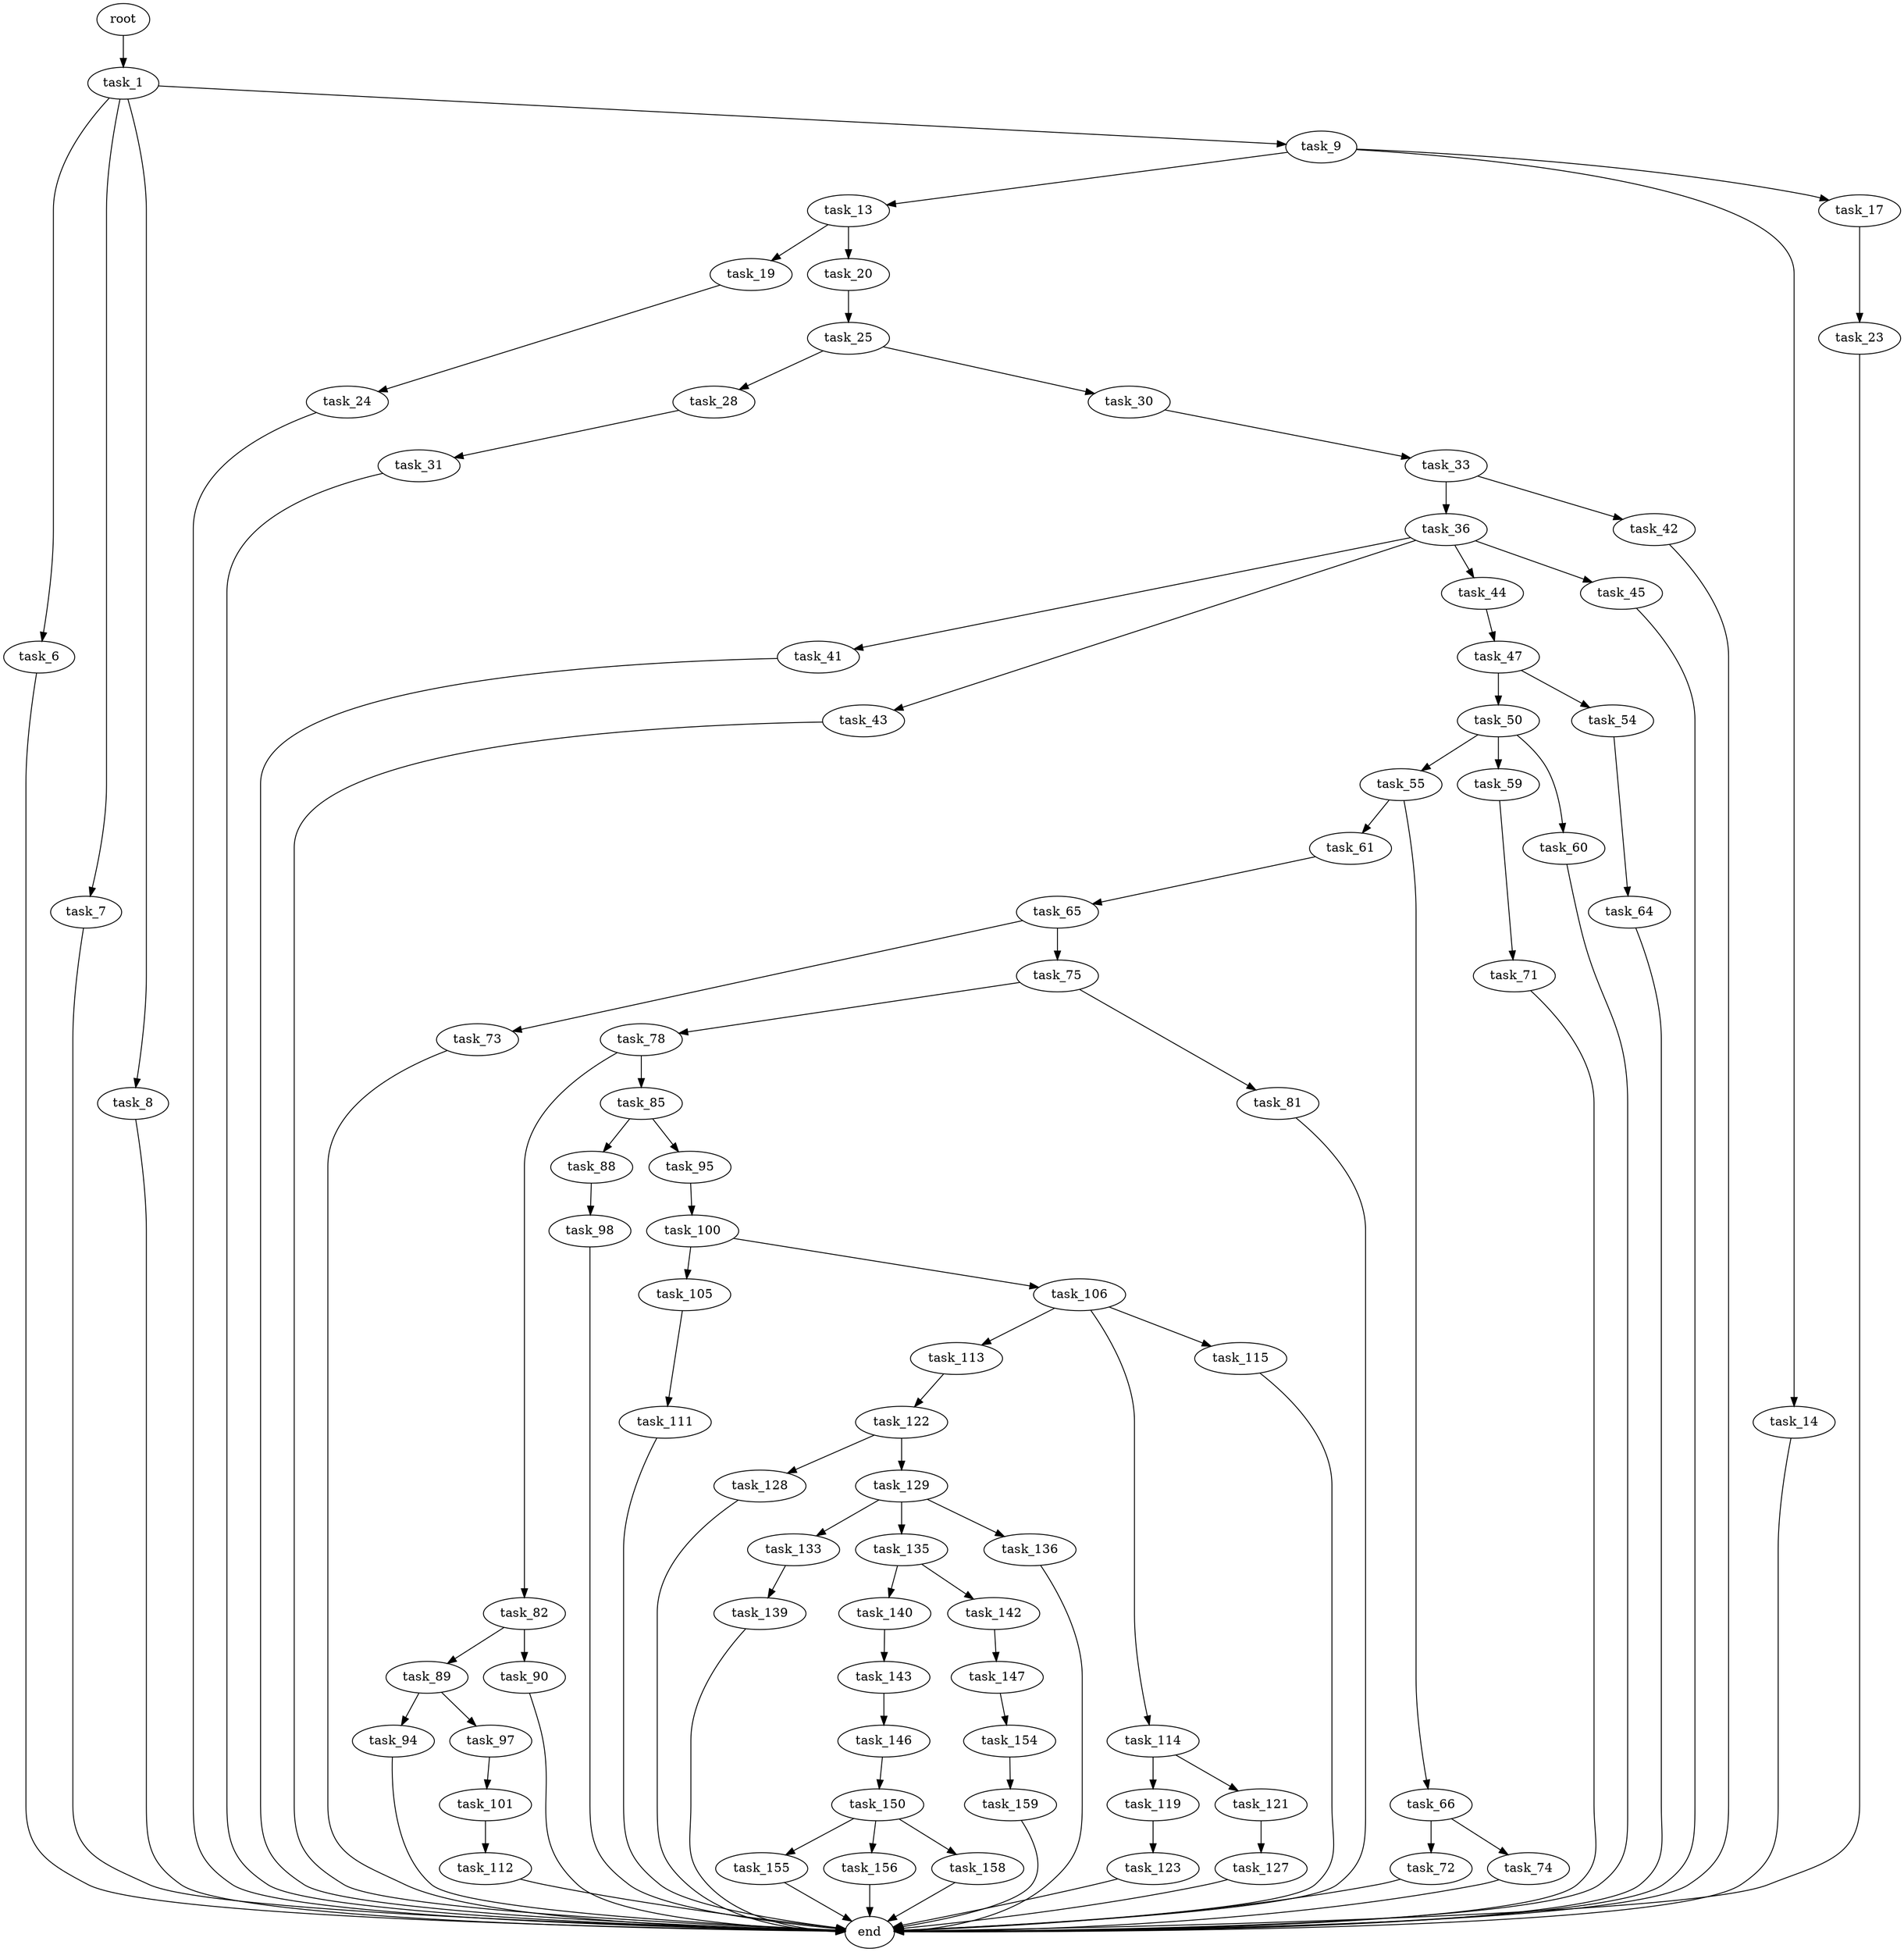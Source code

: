 digraph G {
  root [size="0.000000"];
  task_1 [size="109061149466.000000"];
  task_6 [size="2570980616.000000"];
  task_7 [size="707790915348.000000"];
  task_8 [size="1940972970.000000"];
  task_9 [size="8589934592.000000"];
  end [size="0.000000"];
  task_13 [size="193529779111.000000"];
  task_14 [size="28991029248.000000"];
  task_17 [size="42388497271.000000"];
  task_19 [size="22524831925.000000"];
  task_20 [size="4626281810.000000"];
  task_23 [size="543117192665.000000"];
  task_24 [size="3281617893.000000"];
  task_25 [size="390400859478.000000"];
  task_28 [size="286278270700.000000"];
  task_30 [size="10802235908.000000"];
  task_31 [size="108716551632.000000"];
  task_33 [size="368293445632.000000"];
  task_36 [size="110100596883.000000"];
  task_42 [size="782757789696.000000"];
  task_41 [size="31799040788.000000"];
  task_43 [size="31520024340.000000"];
  task_44 [size="1704769729.000000"];
  task_45 [size="11840821382.000000"];
  task_47 [size="105105532051.000000"];
  task_50 [size="20166531884.000000"];
  task_54 [size="28991029248.000000"];
  task_55 [size="68719476736.000000"];
  task_59 [size="8715045966.000000"];
  task_60 [size="3753763621.000000"];
  task_64 [size="231928233984.000000"];
  task_61 [size="31879922582.000000"];
  task_66 [size="1024505097117.000000"];
  task_71 [size="549755813888.000000"];
  task_65 [size="134217728000.000000"];
  task_73 [size="28991029248.000000"];
  task_75 [size="54580704510.000000"];
  task_72 [size="470242024602.000000"];
  task_74 [size="549755813888.000000"];
  task_78 [size="32871838120.000000"];
  task_81 [size="3084246080.000000"];
  task_82 [size="10241859398.000000"];
  task_85 [size="2705191826.000000"];
  task_89 [size="796096171884.000000"];
  task_90 [size="231928233984.000000"];
  task_88 [size="375674735413.000000"];
  task_95 [size="33259303432.000000"];
  task_98 [size="28991029248.000000"];
  task_94 [size="7313681207.000000"];
  task_97 [size="8027969050.000000"];
  task_100 [size="295502650820.000000"];
  task_101 [size="782757789696.000000"];
  task_105 [size="28991029248.000000"];
  task_106 [size="368293445632.000000"];
  task_112 [size="419498317833.000000"];
  task_111 [size="522973685961.000000"];
  task_113 [size="9400329998.000000"];
  task_114 [size="766007631891.000000"];
  task_115 [size="8589934592.000000"];
  task_122 [size="368293445632.000000"];
  task_119 [size="26283161174.000000"];
  task_121 [size="68719476736.000000"];
  task_123 [size="17161107854.000000"];
  task_127 [size="38778141409.000000"];
  task_128 [size="509684966.000000"];
  task_129 [size="28437151320.000000"];
  task_133 [size="196965758063.000000"];
  task_135 [size="336995890972.000000"];
  task_136 [size="25555310882.000000"];
  task_139 [size="15130896988.000000"];
  task_140 [size="549755813888.000000"];
  task_142 [size="578702508124.000000"];
  task_143 [size="1154550064.000000"];
  task_147 [size="29437382824.000000"];
  task_146 [size="26039558339.000000"];
  task_150 [size="12330014848.000000"];
  task_154 [size="22584260885.000000"];
  task_155 [size="4654255859.000000"];
  task_156 [size="1456710568.000000"];
  task_158 [size="160247514883.000000"];
  task_159 [size="1073741824000.000000"];

  root -> task_1 [size="1.000000"];
  task_1 -> task_6 [size="301989888.000000"];
  task_1 -> task_7 [size="301989888.000000"];
  task_1 -> task_8 [size="301989888.000000"];
  task_1 -> task_9 [size="301989888.000000"];
  task_6 -> end [size="1.000000"];
  task_7 -> end [size="1.000000"];
  task_8 -> end [size="1.000000"];
  task_9 -> task_13 [size="33554432.000000"];
  task_9 -> task_14 [size="33554432.000000"];
  task_9 -> task_17 [size="33554432.000000"];
  task_13 -> task_19 [size="301989888.000000"];
  task_13 -> task_20 [size="301989888.000000"];
  task_14 -> end [size="1.000000"];
  task_17 -> task_23 [size="679477248.000000"];
  task_19 -> task_24 [size="838860800.000000"];
  task_20 -> task_25 [size="411041792.000000"];
  task_23 -> end [size="1.000000"];
  task_24 -> end [size="1.000000"];
  task_25 -> task_28 [size="411041792.000000"];
  task_25 -> task_30 [size="411041792.000000"];
  task_28 -> task_31 [size="209715200.000000"];
  task_30 -> task_33 [size="301989888.000000"];
  task_31 -> end [size="1.000000"];
  task_33 -> task_36 [size="411041792.000000"];
  task_33 -> task_42 [size="411041792.000000"];
  task_36 -> task_41 [size="75497472.000000"];
  task_36 -> task_43 [size="75497472.000000"];
  task_36 -> task_44 [size="75497472.000000"];
  task_36 -> task_45 [size="75497472.000000"];
  task_42 -> end [size="1.000000"];
  task_41 -> end [size="1.000000"];
  task_43 -> end [size="1.000000"];
  task_44 -> task_47 [size="33554432.000000"];
  task_45 -> end [size="1.000000"];
  task_47 -> task_50 [size="75497472.000000"];
  task_47 -> task_54 [size="75497472.000000"];
  task_50 -> task_55 [size="679477248.000000"];
  task_50 -> task_59 [size="679477248.000000"];
  task_50 -> task_60 [size="679477248.000000"];
  task_54 -> task_64 [size="75497472.000000"];
  task_55 -> task_61 [size="134217728.000000"];
  task_55 -> task_66 [size="134217728.000000"];
  task_59 -> task_71 [size="536870912.000000"];
  task_60 -> end [size="1.000000"];
  task_64 -> end [size="1.000000"];
  task_61 -> task_65 [size="536870912.000000"];
  task_66 -> task_72 [size="679477248.000000"];
  task_66 -> task_74 [size="679477248.000000"];
  task_71 -> end [size="1.000000"];
  task_65 -> task_73 [size="209715200.000000"];
  task_65 -> task_75 [size="209715200.000000"];
  task_73 -> end [size="1.000000"];
  task_75 -> task_78 [size="75497472.000000"];
  task_75 -> task_81 [size="75497472.000000"];
  task_72 -> end [size="1.000000"];
  task_74 -> end [size="1.000000"];
  task_78 -> task_82 [size="33554432.000000"];
  task_78 -> task_85 [size="33554432.000000"];
  task_81 -> end [size="1.000000"];
  task_82 -> task_89 [size="301989888.000000"];
  task_82 -> task_90 [size="301989888.000000"];
  task_85 -> task_88 [size="75497472.000000"];
  task_85 -> task_95 [size="75497472.000000"];
  task_89 -> task_94 [size="536870912.000000"];
  task_89 -> task_97 [size="536870912.000000"];
  task_90 -> end [size="1.000000"];
  task_88 -> task_98 [size="301989888.000000"];
  task_95 -> task_100 [size="679477248.000000"];
  task_98 -> end [size="1.000000"];
  task_94 -> end [size="1.000000"];
  task_97 -> task_101 [size="301989888.000000"];
  task_100 -> task_105 [size="536870912.000000"];
  task_100 -> task_106 [size="536870912.000000"];
  task_101 -> task_112 [size="679477248.000000"];
  task_105 -> task_111 [size="75497472.000000"];
  task_106 -> task_113 [size="411041792.000000"];
  task_106 -> task_114 [size="411041792.000000"];
  task_106 -> task_115 [size="411041792.000000"];
  task_112 -> end [size="1.000000"];
  task_111 -> end [size="1.000000"];
  task_113 -> task_122 [size="209715200.000000"];
  task_114 -> task_119 [size="838860800.000000"];
  task_114 -> task_121 [size="838860800.000000"];
  task_115 -> end [size="1.000000"];
  task_122 -> task_128 [size="411041792.000000"];
  task_122 -> task_129 [size="411041792.000000"];
  task_119 -> task_123 [size="536870912.000000"];
  task_121 -> task_127 [size="134217728.000000"];
  task_123 -> end [size="1.000000"];
  task_127 -> end [size="1.000000"];
  task_128 -> end [size="1.000000"];
  task_129 -> task_133 [size="536870912.000000"];
  task_129 -> task_135 [size="536870912.000000"];
  task_129 -> task_136 [size="536870912.000000"];
  task_133 -> task_139 [size="209715200.000000"];
  task_135 -> task_140 [size="536870912.000000"];
  task_135 -> task_142 [size="536870912.000000"];
  task_136 -> end [size="1.000000"];
  task_139 -> end [size="1.000000"];
  task_140 -> task_143 [size="536870912.000000"];
  task_142 -> task_147 [size="536870912.000000"];
  task_143 -> task_146 [size="33554432.000000"];
  task_147 -> task_154 [size="75497472.000000"];
  task_146 -> task_150 [size="33554432.000000"];
  task_150 -> task_155 [size="536870912.000000"];
  task_150 -> task_156 [size="536870912.000000"];
  task_150 -> task_158 [size="536870912.000000"];
  task_154 -> task_159 [size="411041792.000000"];
  task_155 -> end [size="1.000000"];
  task_156 -> end [size="1.000000"];
  task_158 -> end [size="1.000000"];
  task_159 -> end [size="1.000000"];
}
